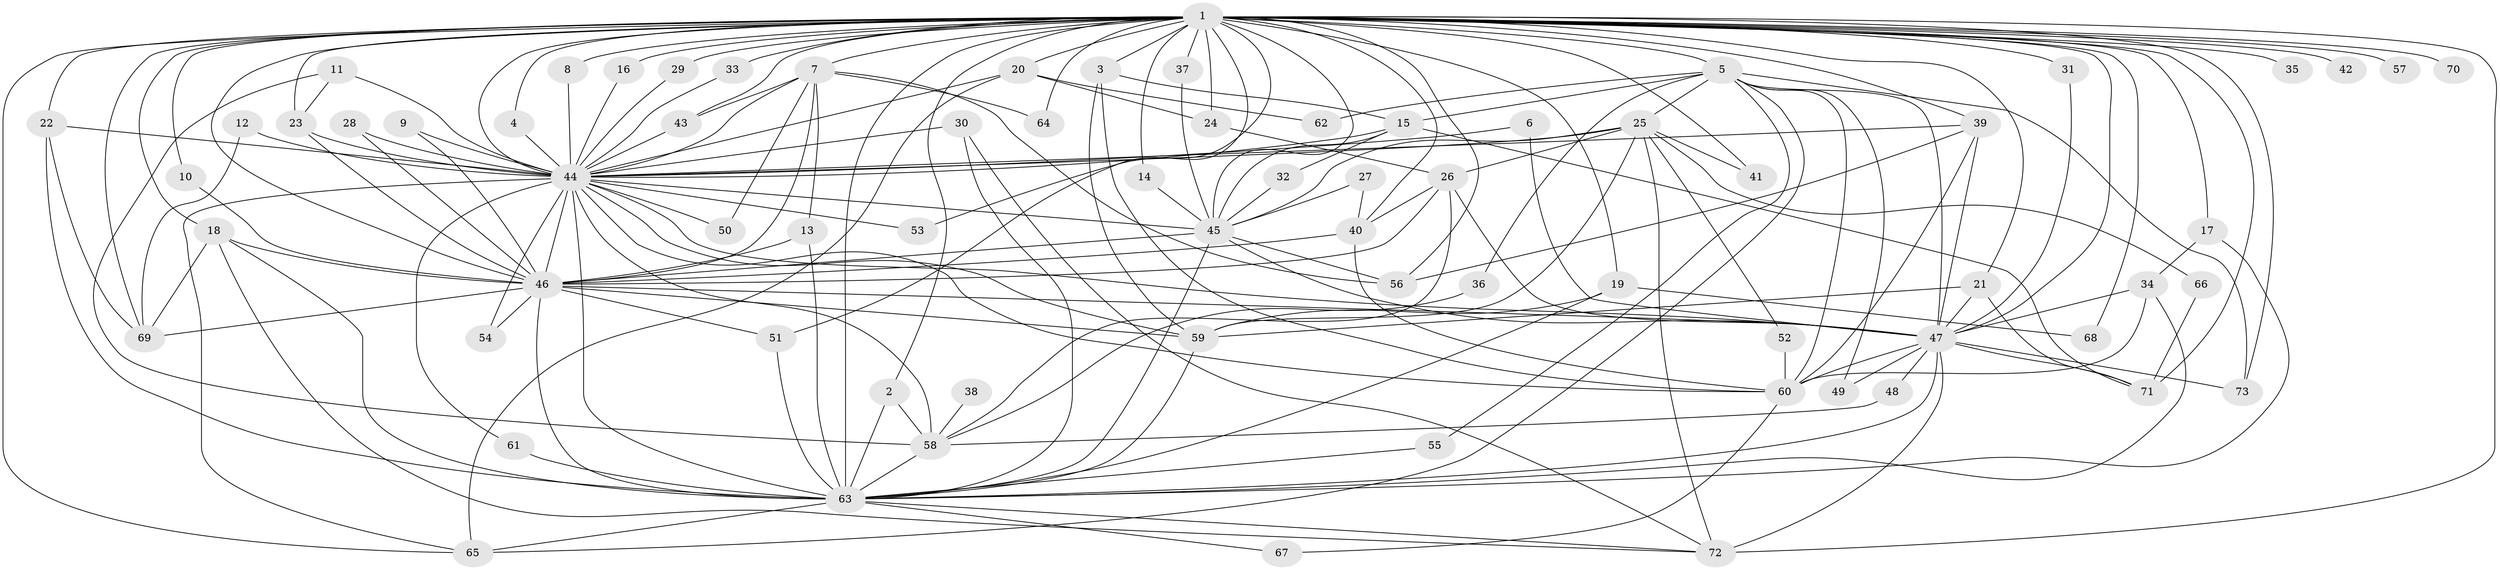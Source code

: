 // original degree distribution, {17: 0.006896551724137931, 29: 0.006896551724137931, 25: 0.006896551724137931, 27: 0.006896551724137931, 16: 0.006896551724137931, 22: 0.013793103448275862, 24: 0.006896551724137931, 28: 0.006896551724137931, 26: 0.006896551724137931, 7: 0.006896551724137931, 5: 0.04827586206896552, 3: 0.25517241379310346, 8: 0.020689655172413793, 4: 0.08275862068965517, 6: 0.020689655172413793, 9: 0.006896551724137931, 2: 0.4896551724137931}
// Generated by graph-tools (version 1.1) at 2025/49/03/09/25 03:49:35]
// undirected, 73 vertices, 185 edges
graph export_dot {
graph [start="1"]
  node [color=gray90,style=filled];
  1;
  2;
  3;
  4;
  5;
  6;
  7;
  8;
  9;
  10;
  11;
  12;
  13;
  14;
  15;
  16;
  17;
  18;
  19;
  20;
  21;
  22;
  23;
  24;
  25;
  26;
  27;
  28;
  29;
  30;
  31;
  32;
  33;
  34;
  35;
  36;
  37;
  38;
  39;
  40;
  41;
  42;
  43;
  44;
  45;
  46;
  47;
  48;
  49;
  50;
  51;
  52;
  53;
  54;
  55;
  56;
  57;
  58;
  59;
  60;
  61;
  62;
  63;
  64;
  65;
  66;
  67;
  68;
  69;
  70;
  71;
  72;
  73;
  1 -- 2 [weight=1.0];
  1 -- 3 [weight=1.0];
  1 -- 4 [weight=1.0];
  1 -- 5 [weight=3.0];
  1 -- 7 [weight=1.0];
  1 -- 8 [weight=1.0];
  1 -- 10 [weight=1.0];
  1 -- 14 [weight=1.0];
  1 -- 16 [weight=1.0];
  1 -- 17 [weight=1.0];
  1 -- 18 [weight=1.0];
  1 -- 19 [weight=1.0];
  1 -- 20 [weight=2.0];
  1 -- 21 [weight=1.0];
  1 -- 22 [weight=1.0];
  1 -- 23 [weight=1.0];
  1 -- 24 [weight=4.0];
  1 -- 29 [weight=1.0];
  1 -- 31 [weight=2.0];
  1 -- 33 [weight=2.0];
  1 -- 35 [weight=2.0];
  1 -- 37 [weight=2.0];
  1 -- 39 [weight=1.0];
  1 -- 40 [weight=2.0];
  1 -- 41 [weight=2.0];
  1 -- 42 [weight=1.0];
  1 -- 43 [weight=1.0];
  1 -- 44 [weight=9.0];
  1 -- 45 [weight=4.0];
  1 -- 46 [weight=4.0];
  1 -- 47 [weight=4.0];
  1 -- 51 [weight=1.0];
  1 -- 53 [weight=1.0];
  1 -- 56 [weight=1.0];
  1 -- 57 [weight=2.0];
  1 -- 63 [weight=5.0];
  1 -- 64 [weight=1.0];
  1 -- 65 [weight=1.0];
  1 -- 68 [weight=1.0];
  1 -- 69 [weight=1.0];
  1 -- 70 [weight=2.0];
  1 -- 71 [weight=2.0];
  1 -- 72 [weight=1.0];
  1 -- 73 [weight=1.0];
  2 -- 58 [weight=1.0];
  2 -- 63 [weight=1.0];
  3 -- 15 [weight=1.0];
  3 -- 59 [weight=1.0];
  3 -- 60 [weight=1.0];
  4 -- 44 [weight=1.0];
  5 -- 15 [weight=1.0];
  5 -- 25 [weight=2.0];
  5 -- 36 [weight=1.0];
  5 -- 47 [weight=1.0];
  5 -- 49 [weight=1.0];
  5 -- 55 [weight=1.0];
  5 -- 60 [weight=1.0];
  5 -- 62 [weight=1.0];
  5 -- 65 [weight=1.0];
  5 -- 73 [weight=1.0];
  6 -- 44 [weight=1.0];
  6 -- 47 [weight=1.0];
  7 -- 13 [weight=1.0];
  7 -- 43 [weight=1.0];
  7 -- 44 [weight=2.0];
  7 -- 46 [weight=1.0];
  7 -- 50 [weight=1.0];
  7 -- 56 [weight=1.0];
  7 -- 64 [weight=1.0];
  8 -- 44 [weight=1.0];
  9 -- 44 [weight=1.0];
  9 -- 46 [weight=1.0];
  10 -- 46 [weight=1.0];
  11 -- 23 [weight=1.0];
  11 -- 44 [weight=1.0];
  11 -- 58 [weight=1.0];
  12 -- 44 [weight=1.0];
  12 -- 69 [weight=1.0];
  13 -- 46 [weight=1.0];
  13 -- 63 [weight=1.0];
  14 -- 45 [weight=1.0];
  15 -- 32 [weight=1.0];
  15 -- 44 [weight=1.0];
  15 -- 45 [weight=1.0];
  15 -- 71 [weight=1.0];
  16 -- 44 [weight=1.0];
  17 -- 34 [weight=1.0];
  17 -- 63 [weight=1.0];
  18 -- 46 [weight=1.0];
  18 -- 63 [weight=1.0];
  18 -- 69 [weight=1.0];
  18 -- 72 [weight=1.0];
  19 -- 59 [weight=1.0];
  19 -- 63 [weight=2.0];
  19 -- 68 [weight=1.0];
  20 -- 24 [weight=1.0];
  20 -- 44 [weight=1.0];
  20 -- 62 [weight=1.0];
  20 -- 65 [weight=1.0];
  21 -- 47 [weight=1.0];
  21 -- 59 [weight=1.0];
  21 -- 71 [weight=1.0];
  22 -- 44 [weight=1.0];
  22 -- 63 [weight=1.0];
  22 -- 69 [weight=1.0];
  23 -- 44 [weight=2.0];
  23 -- 46 [weight=1.0];
  24 -- 26 [weight=1.0];
  25 -- 26 [weight=1.0];
  25 -- 41 [weight=1.0];
  25 -- 44 [weight=2.0];
  25 -- 45 [weight=1.0];
  25 -- 52 [weight=1.0];
  25 -- 59 [weight=1.0];
  25 -- 66 [weight=1.0];
  25 -- 72 [weight=1.0];
  26 -- 40 [weight=1.0];
  26 -- 46 [weight=1.0];
  26 -- 47 [weight=1.0];
  26 -- 58 [weight=1.0];
  27 -- 40 [weight=1.0];
  27 -- 45 [weight=1.0];
  28 -- 44 [weight=1.0];
  28 -- 46 [weight=1.0];
  29 -- 44 [weight=1.0];
  30 -- 44 [weight=1.0];
  30 -- 63 [weight=1.0];
  30 -- 72 [weight=1.0];
  31 -- 47 [weight=1.0];
  32 -- 45 [weight=1.0];
  33 -- 44 [weight=1.0];
  34 -- 47 [weight=1.0];
  34 -- 60 [weight=1.0];
  34 -- 63 [weight=1.0];
  36 -- 58 [weight=1.0];
  37 -- 45 [weight=1.0];
  38 -- 58 [weight=1.0];
  39 -- 44 [weight=2.0];
  39 -- 47 [weight=1.0];
  39 -- 56 [weight=1.0];
  39 -- 60 [weight=1.0];
  40 -- 46 [weight=2.0];
  40 -- 60 [weight=1.0];
  43 -- 44 [weight=1.0];
  44 -- 45 [weight=2.0];
  44 -- 46 [weight=2.0];
  44 -- 47 [weight=2.0];
  44 -- 50 [weight=1.0];
  44 -- 53 [weight=1.0];
  44 -- 54 [weight=1.0];
  44 -- 58 [weight=2.0];
  44 -- 59 [weight=1.0];
  44 -- 60 [weight=1.0];
  44 -- 61 [weight=1.0];
  44 -- 63 [weight=2.0];
  44 -- 65 [weight=1.0];
  45 -- 46 [weight=1.0];
  45 -- 47 [weight=1.0];
  45 -- 56 [weight=1.0];
  45 -- 63 [weight=1.0];
  46 -- 47 [weight=1.0];
  46 -- 51 [weight=1.0];
  46 -- 54 [weight=1.0];
  46 -- 59 [weight=2.0];
  46 -- 63 [weight=1.0];
  46 -- 69 [weight=1.0];
  47 -- 48 [weight=1.0];
  47 -- 49 [weight=1.0];
  47 -- 60 [weight=1.0];
  47 -- 63 [weight=1.0];
  47 -- 71 [weight=1.0];
  47 -- 72 [weight=1.0];
  47 -- 73 [weight=1.0];
  48 -- 58 [weight=1.0];
  51 -- 63 [weight=1.0];
  52 -- 60 [weight=1.0];
  55 -- 63 [weight=1.0];
  58 -- 63 [weight=1.0];
  59 -- 63 [weight=1.0];
  60 -- 67 [weight=1.0];
  61 -- 63 [weight=1.0];
  63 -- 65 [weight=1.0];
  63 -- 67 [weight=1.0];
  63 -- 72 [weight=1.0];
  66 -- 71 [weight=1.0];
}
